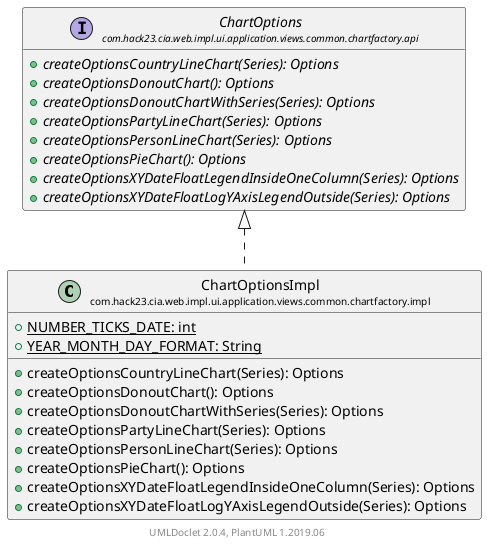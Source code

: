 @startuml
    set namespaceSeparator none
    hide empty fields
    hide empty methods

    class "<size:14>ChartOptionsImpl\n<size:10>com.hack23.cia.web.impl.ui.application.views.common.chartfactory.impl" as com.hack23.cia.web.impl.ui.application.views.common.chartfactory.impl.ChartOptionsImpl [[ChartOptionsImpl.html]] {
        {static} +NUMBER_TICKS_DATE: int
        {static} +YEAR_MONTH_DAY_FORMAT: String
        +createOptionsCountryLineChart(Series): Options
        +createOptionsDonoutChart(): Options
        +createOptionsDonoutChartWithSeries(Series): Options
        +createOptionsPartyLineChart(Series): Options
        +createOptionsPersonLineChart(Series): Options
        +createOptionsPieChart(): Options
        +createOptionsXYDateFloatLegendInsideOneColumn(Series): Options
        +createOptionsXYDateFloatLogYAxisLegendOutside(Series): Options
    }

    interface "<size:14>ChartOptions\n<size:10>com.hack23.cia.web.impl.ui.application.views.common.chartfactory.api" as com.hack23.cia.web.impl.ui.application.views.common.chartfactory.api.ChartOptions [[../api/ChartOptions.html]] {
        {abstract} +createOptionsCountryLineChart(Series): Options
        {abstract} +createOptionsDonoutChart(): Options
        {abstract} +createOptionsDonoutChartWithSeries(Series): Options
        {abstract} +createOptionsPartyLineChart(Series): Options
        {abstract} +createOptionsPersonLineChart(Series): Options
        {abstract} +createOptionsPieChart(): Options
        {abstract} +createOptionsXYDateFloatLegendInsideOneColumn(Series): Options
        {abstract} +createOptionsXYDateFloatLogYAxisLegendOutside(Series): Options
    }

    com.hack23.cia.web.impl.ui.application.views.common.chartfactory.api.ChartOptions <|.. com.hack23.cia.web.impl.ui.application.views.common.chartfactory.impl.ChartOptionsImpl

    center footer UMLDoclet 2.0.4, PlantUML 1.2019.06
@enduml

